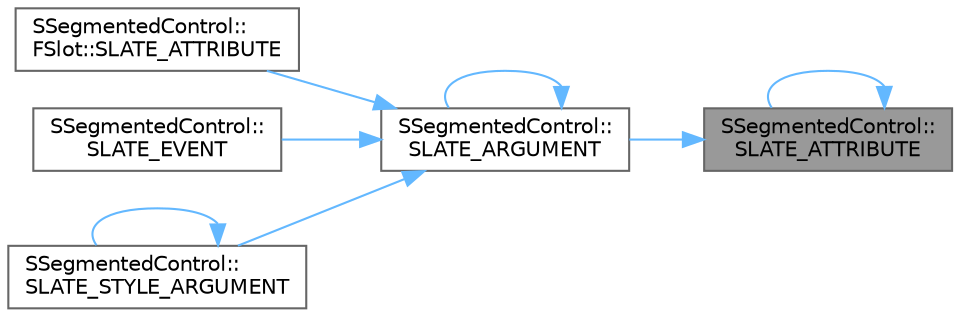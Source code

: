digraph "SSegmentedControl::SLATE_ATTRIBUTE"
{
 // INTERACTIVE_SVG=YES
 // LATEX_PDF_SIZE
  bgcolor="transparent";
  edge [fontname=Helvetica,fontsize=10,labelfontname=Helvetica,labelfontsize=10];
  node [fontname=Helvetica,fontsize=10,shape=box,height=0.2,width=0.4];
  rankdir="RL";
  Node1 [id="Node000001",label="SSegmentedControl::\lSLATE_ATTRIBUTE",height=0.2,width=0.4,color="gray40", fillcolor="grey60", style="filled", fontcolor="black",tooltip="The current (multiple) control values (if SupportsMultiSelection is enabled)"];
  Node1 -> Node2 [id="edge1_Node000001_Node000002",dir="back",color="steelblue1",style="solid",tooltip=" "];
  Node2 [id="Node000002",label="SSegmentedControl::\lSLATE_ARGUMENT",height=0.2,width=0.4,color="grey40", fillcolor="white", style="filled",URL="$d3/daa/classSSegmentedControl.html#add887309726a94ba93ece0719ab6e174",tooltip="If enabled the widget will support an empty selection."];
  Node2 -> Node2 [id="edge2_Node000002_Node000002",dir="back",color="steelblue1",style="solid",tooltip=" "];
  Node2 -> Node3 [id="edge3_Node000002_Node000003",dir="back",color="steelblue1",style="solid",tooltip=" "];
  Node3 [id="Node000003",label="SSegmentedControl::\lFSlot::SLATE_ATTRIBUTE",height=0.2,width=0.4,color="grey40", fillcolor="white", style="filled",URL="$d2/d67/structSSegmentedControl_1_1FSlot.html#a95dd0510aaef7d09114d0d92e60dec29",tooltip=" "];
  Node2 -> Node4 [id="edge4_Node000002_Node000004",dir="back",color="steelblue1",style="solid",tooltip=" "];
  Node4 [id="Node000004",label="SSegmentedControl::\lSLATE_EVENT",height=0.2,width=0.4,color="grey40", fillcolor="white", style="filled",URL="$d3/daa/classSSegmentedControl.html#ac2d9f7f5f709213d5f67ab4a3d0bc4ba",tooltip="Called when the value is changed (useful for multi selection)"];
  Node2 -> Node5 [id="edge5_Node000002_Node000005",dir="back",color="steelblue1",style="solid",tooltip=" "];
  Node5 [id="Node000005",label="SSegmentedControl::\lSLATE_STYLE_ARGUMENT",height=0.2,width=0.4,color="grey40", fillcolor="white", style="filled",URL="$d3/daa/classSSegmentedControl.html#aa5f727be6b6a69623d0a012e2a076409",tooltip="Styling for the text in each slot."];
  Node5 -> Node5 [id="edge6_Node000005_Node000005",dir="back",color="steelblue1",style="solid",tooltip=" "];
  Node1 -> Node1 [id="edge7_Node000001_Node000001",dir="back",color="steelblue1",style="solid",tooltip=" "];
}
